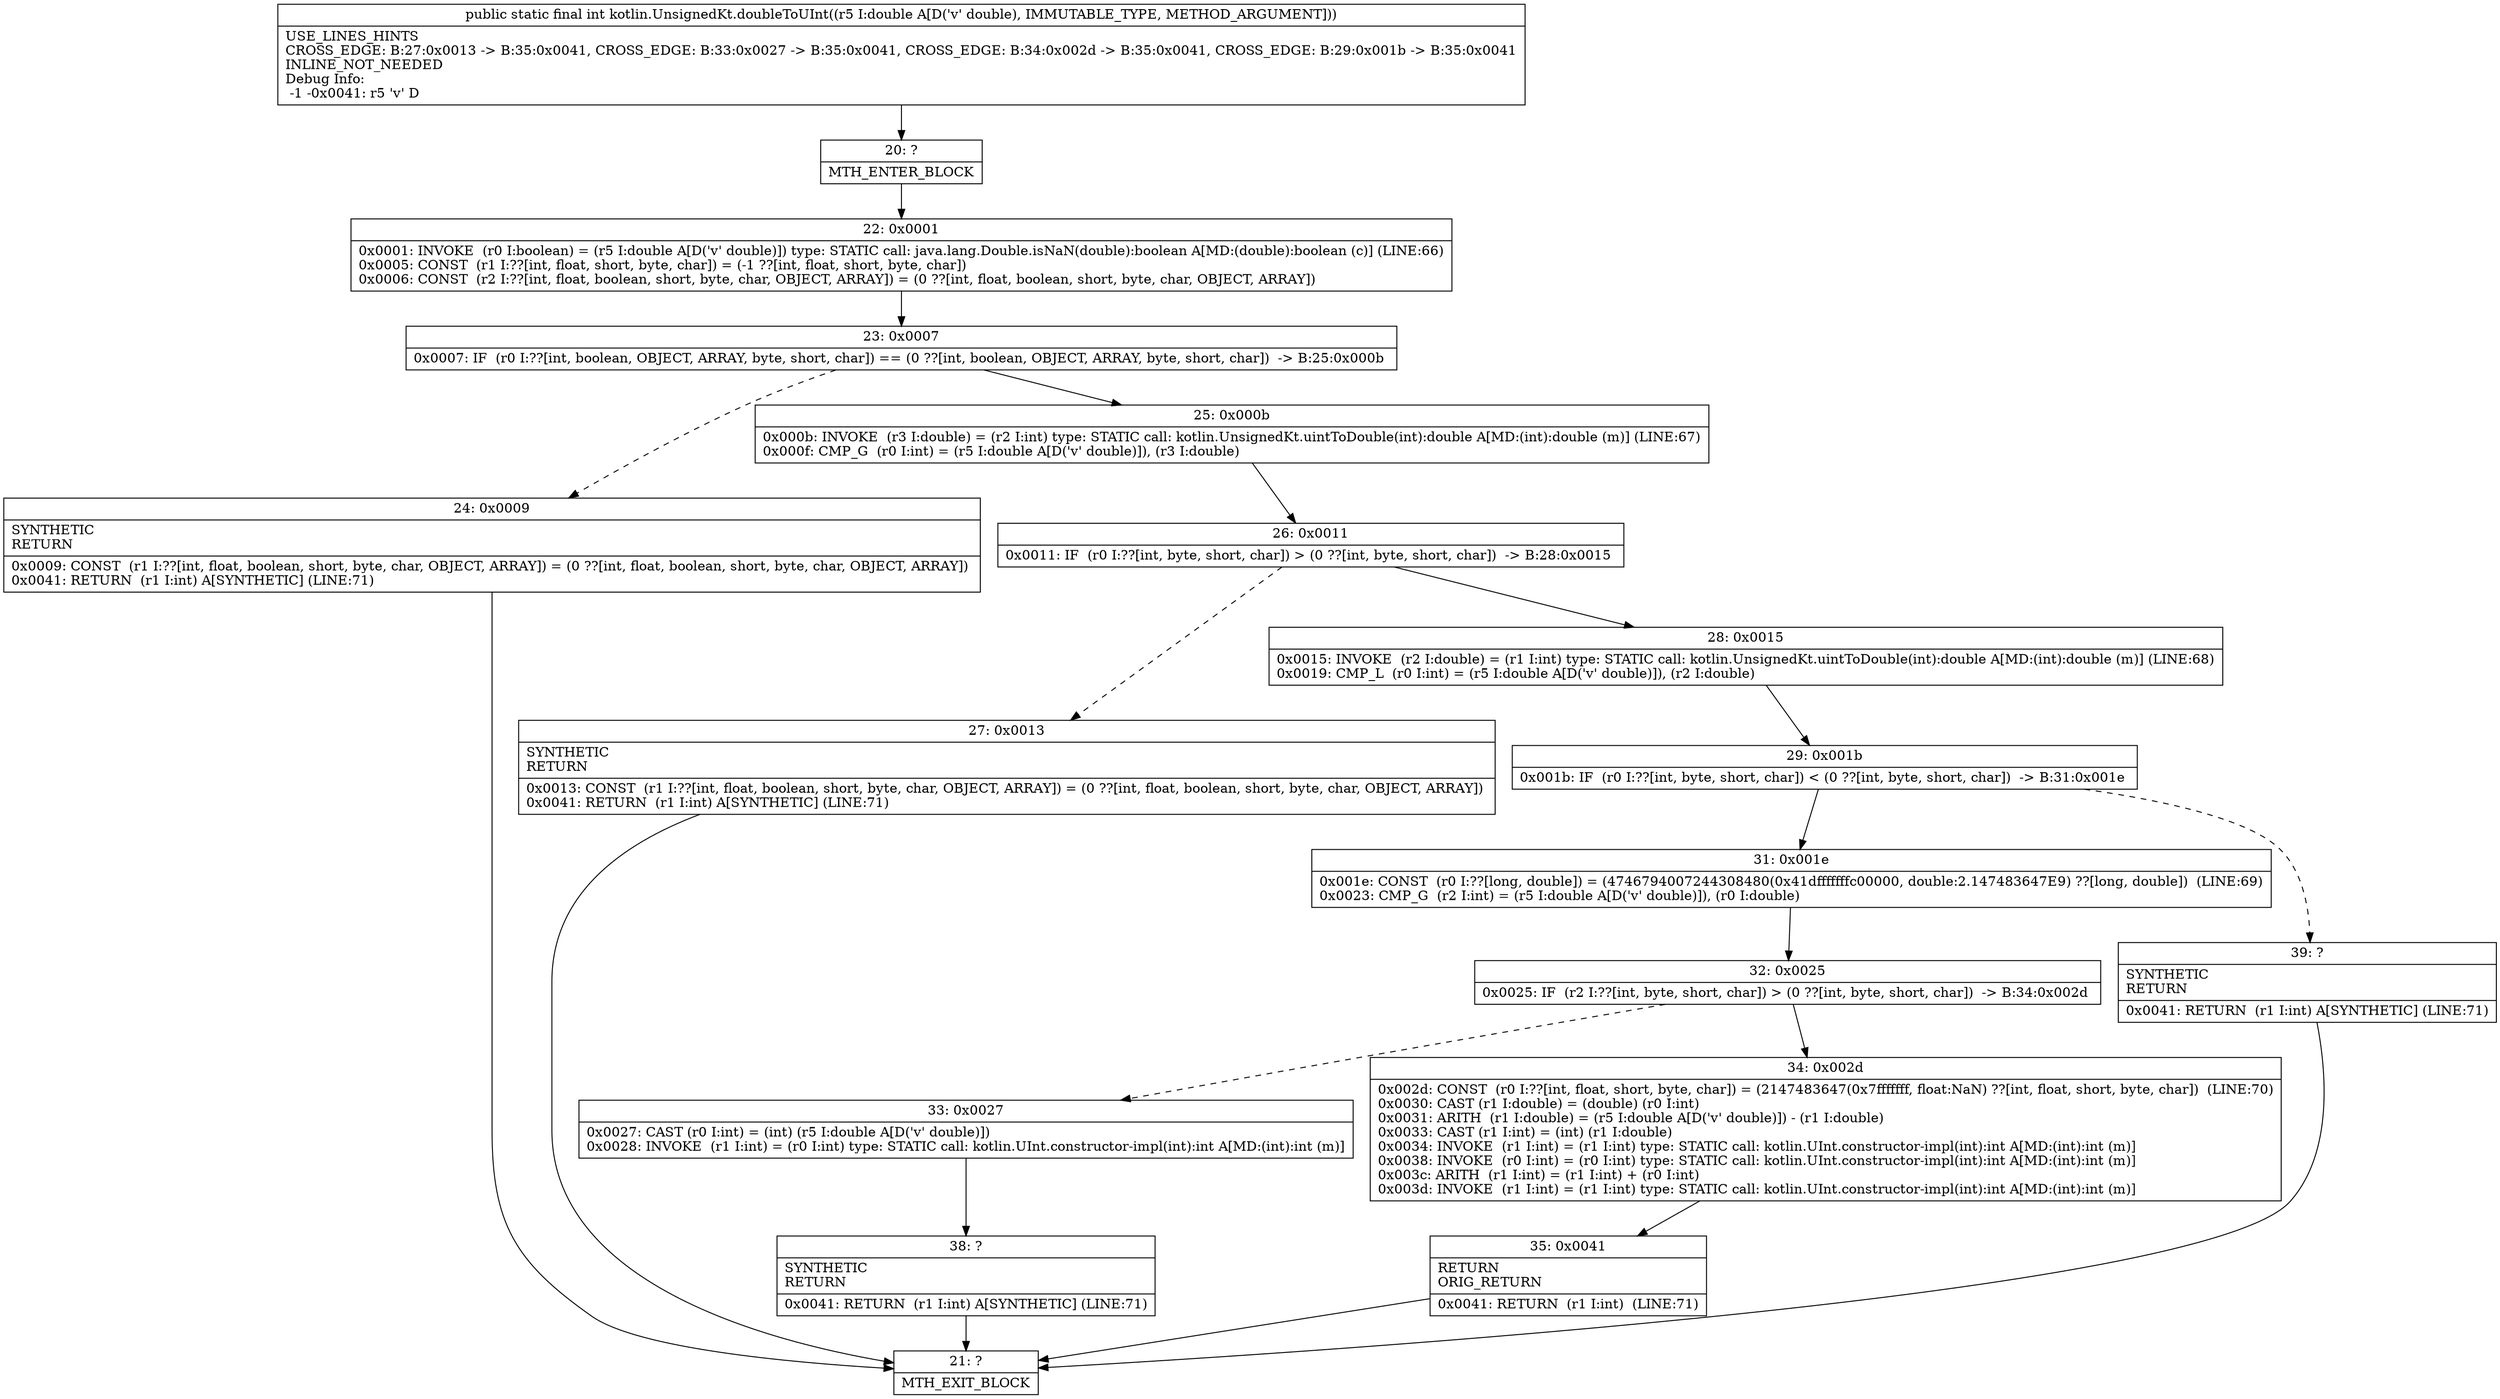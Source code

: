 digraph "CFG forkotlin.UnsignedKt.doubleToUInt(D)I" {
Node_20 [shape=record,label="{20\:\ ?|MTH_ENTER_BLOCK\l}"];
Node_22 [shape=record,label="{22\:\ 0x0001|0x0001: INVOKE  (r0 I:boolean) = (r5 I:double A[D('v' double)]) type: STATIC call: java.lang.Double.isNaN(double):boolean A[MD:(double):boolean (c)] (LINE:66)\l0x0005: CONST  (r1 I:??[int, float, short, byte, char]) = (\-1 ??[int, float, short, byte, char]) \l0x0006: CONST  (r2 I:??[int, float, boolean, short, byte, char, OBJECT, ARRAY]) = (0 ??[int, float, boolean, short, byte, char, OBJECT, ARRAY]) \l}"];
Node_23 [shape=record,label="{23\:\ 0x0007|0x0007: IF  (r0 I:??[int, boolean, OBJECT, ARRAY, byte, short, char]) == (0 ??[int, boolean, OBJECT, ARRAY, byte, short, char])  \-\> B:25:0x000b \l}"];
Node_24 [shape=record,label="{24\:\ 0x0009|SYNTHETIC\lRETURN\l|0x0009: CONST  (r1 I:??[int, float, boolean, short, byte, char, OBJECT, ARRAY]) = (0 ??[int, float, boolean, short, byte, char, OBJECT, ARRAY]) \l0x0041: RETURN  (r1 I:int) A[SYNTHETIC] (LINE:71)\l}"];
Node_21 [shape=record,label="{21\:\ ?|MTH_EXIT_BLOCK\l}"];
Node_25 [shape=record,label="{25\:\ 0x000b|0x000b: INVOKE  (r3 I:double) = (r2 I:int) type: STATIC call: kotlin.UnsignedKt.uintToDouble(int):double A[MD:(int):double (m)] (LINE:67)\l0x000f: CMP_G  (r0 I:int) = (r5 I:double A[D('v' double)]), (r3 I:double) \l}"];
Node_26 [shape=record,label="{26\:\ 0x0011|0x0011: IF  (r0 I:??[int, byte, short, char]) \> (0 ??[int, byte, short, char])  \-\> B:28:0x0015 \l}"];
Node_27 [shape=record,label="{27\:\ 0x0013|SYNTHETIC\lRETURN\l|0x0013: CONST  (r1 I:??[int, float, boolean, short, byte, char, OBJECT, ARRAY]) = (0 ??[int, float, boolean, short, byte, char, OBJECT, ARRAY]) \l0x0041: RETURN  (r1 I:int) A[SYNTHETIC] (LINE:71)\l}"];
Node_28 [shape=record,label="{28\:\ 0x0015|0x0015: INVOKE  (r2 I:double) = (r1 I:int) type: STATIC call: kotlin.UnsignedKt.uintToDouble(int):double A[MD:(int):double (m)] (LINE:68)\l0x0019: CMP_L  (r0 I:int) = (r5 I:double A[D('v' double)]), (r2 I:double) \l}"];
Node_29 [shape=record,label="{29\:\ 0x001b|0x001b: IF  (r0 I:??[int, byte, short, char]) \< (0 ??[int, byte, short, char])  \-\> B:31:0x001e \l}"];
Node_31 [shape=record,label="{31\:\ 0x001e|0x001e: CONST  (r0 I:??[long, double]) = (4746794007244308480(0x41dfffffffc00000, double:2.147483647E9) ??[long, double])  (LINE:69)\l0x0023: CMP_G  (r2 I:int) = (r5 I:double A[D('v' double)]), (r0 I:double) \l}"];
Node_32 [shape=record,label="{32\:\ 0x0025|0x0025: IF  (r2 I:??[int, byte, short, char]) \> (0 ??[int, byte, short, char])  \-\> B:34:0x002d \l}"];
Node_33 [shape=record,label="{33\:\ 0x0027|0x0027: CAST (r0 I:int) = (int) (r5 I:double A[D('v' double)]) \l0x0028: INVOKE  (r1 I:int) = (r0 I:int) type: STATIC call: kotlin.UInt.constructor\-impl(int):int A[MD:(int):int (m)]\l}"];
Node_38 [shape=record,label="{38\:\ ?|SYNTHETIC\lRETURN\l|0x0041: RETURN  (r1 I:int) A[SYNTHETIC] (LINE:71)\l}"];
Node_34 [shape=record,label="{34\:\ 0x002d|0x002d: CONST  (r0 I:??[int, float, short, byte, char]) = (2147483647(0x7fffffff, float:NaN) ??[int, float, short, byte, char])  (LINE:70)\l0x0030: CAST (r1 I:double) = (double) (r0 I:int) \l0x0031: ARITH  (r1 I:double) = (r5 I:double A[D('v' double)]) \- (r1 I:double) \l0x0033: CAST (r1 I:int) = (int) (r1 I:double) \l0x0034: INVOKE  (r1 I:int) = (r1 I:int) type: STATIC call: kotlin.UInt.constructor\-impl(int):int A[MD:(int):int (m)]\l0x0038: INVOKE  (r0 I:int) = (r0 I:int) type: STATIC call: kotlin.UInt.constructor\-impl(int):int A[MD:(int):int (m)]\l0x003c: ARITH  (r1 I:int) = (r1 I:int) + (r0 I:int) \l0x003d: INVOKE  (r1 I:int) = (r1 I:int) type: STATIC call: kotlin.UInt.constructor\-impl(int):int A[MD:(int):int (m)]\l}"];
Node_35 [shape=record,label="{35\:\ 0x0041|RETURN\lORIG_RETURN\l|0x0041: RETURN  (r1 I:int)  (LINE:71)\l}"];
Node_39 [shape=record,label="{39\:\ ?|SYNTHETIC\lRETURN\l|0x0041: RETURN  (r1 I:int) A[SYNTHETIC] (LINE:71)\l}"];
MethodNode[shape=record,label="{public static final int kotlin.UnsignedKt.doubleToUInt((r5 I:double A[D('v' double), IMMUTABLE_TYPE, METHOD_ARGUMENT]))  | USE_LINES_HINTS\lCROSS_EDGE: B:27:0x0013 \-\> B:35:0x0041, CROSS_EDGE: B:33:0x0027 \-\> B:35:0x0041, CROSS_EDGE: B:34:0x002d \-\> B:35:0x0041, CROSS_EDGE: B:29:0x001b \-\> B:35:0x0041\lINLINE_NOT_NEEDED\lDebug Info:\l  \-1 \-0x0041: r5 'v' D\l}"];
MethodNode -> Node_20;Node_20 -> Node_22;
Node_22 -> Node_23;
Node_23 -> Node_24[style=dashed];
Node_23 -> Node_25;
Node_24 -> Node_21;
Node_25 -> Node_26;
Node_26 -> Node_27[style=dashed];
Node_26 -> Node_28;
Node_27 -> Node_21;
Node_28 -> Node_29;
Node_29 -> Node_31;
Node_29 -> Node_39[style=dashed];
Node_31 -> Node_32;
Node_32 -> Node_33[style=dashed];
Node_32 -> Node_34;
Node_33 -> Node_38;
Node_38 -> Node_21;
Node_34 -> Node_35;
Node_35 -> Node_21;
Node_39 -> Node_21;
}


